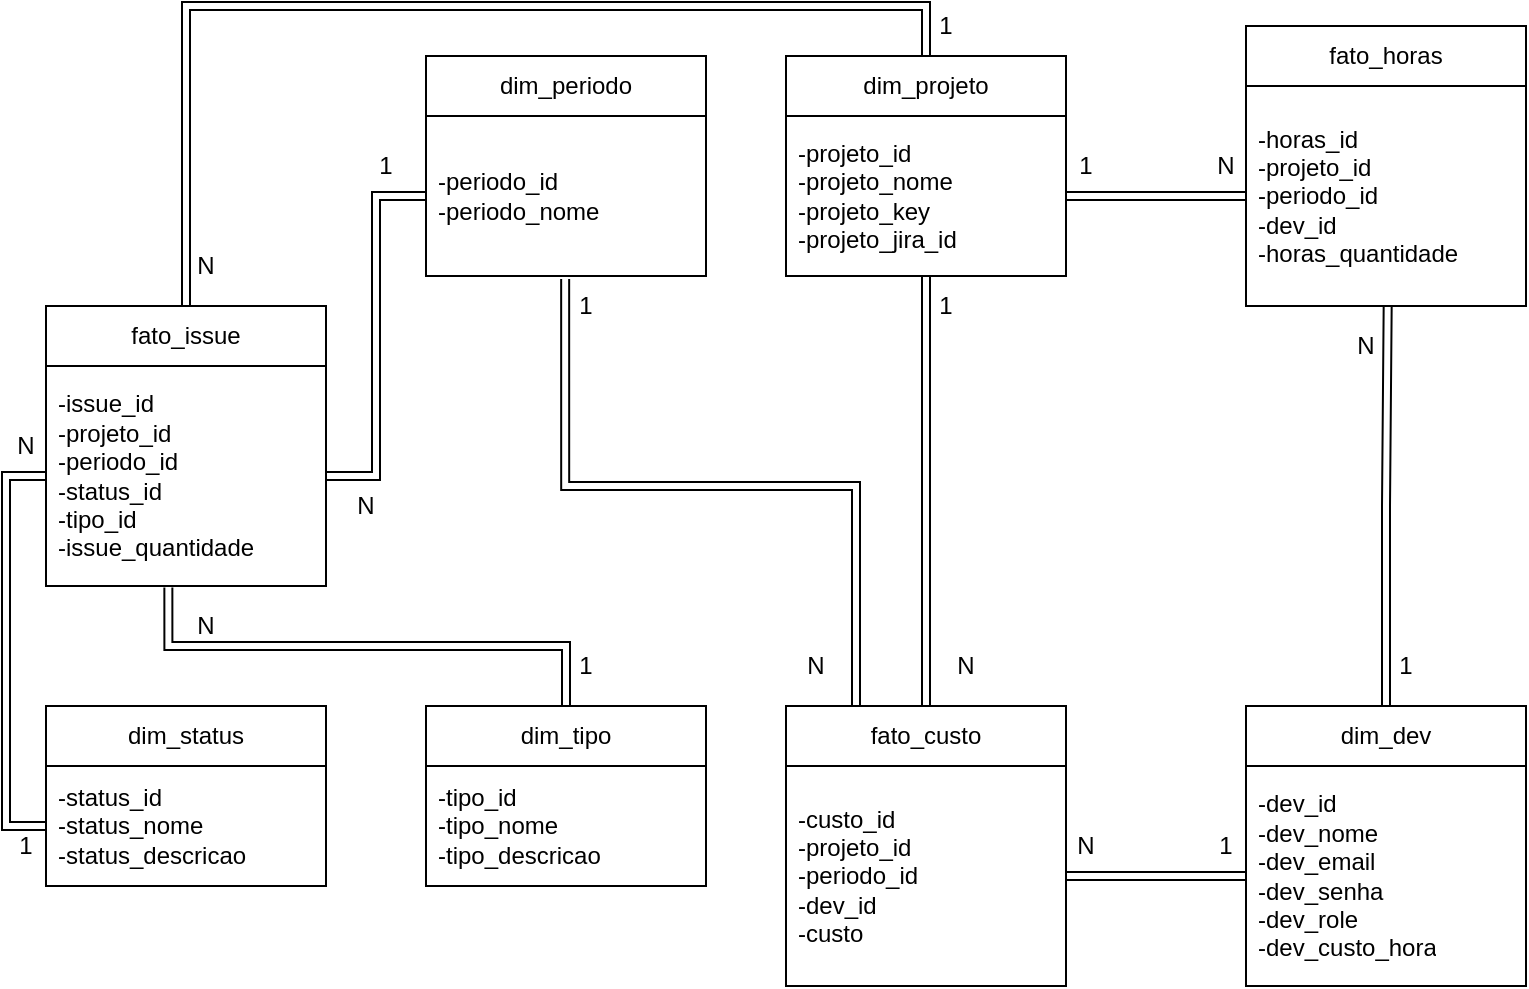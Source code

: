 <mxfile version="28.2.1">
  <diagram name="Page-1" id="N3BEE0LJzK5_qWqDAWYR">
    <mxGraphModel dx="1042" dy="527" grid="1" gridSize="10" guides="1" tooltips="1" connect="1" arrows="1" fold="1" page="1" pageScale="1" pageWidth="850" pageHeight="1100" math="0" shadow="0">
      <root>
        <mxCell id="0" />
        <mxCell id="1" parent="0" />
        <mxCell id="BUJ-Yfg4ED5g87TYFddy-1" value="fato_issue" style="swimlane;fontStyle=0;childLayout=stackLayout;horizontal=1;startSize=30;horizontalStack=0;resizeParent=1;resizeParentMax=0;resizeLast=0;collapsible=1;marginBottom=0;whiteSpace=wrap;html=1;" vertex="1" parent="1">
          <mxGeometry x="40" y="190" width="140" height="140" as="geometry" />
        </mxCell>
        <mxCell id="BUJ-Yfg4ED5g87TYFddy-2" value="-issue_id&lt;div&gt;-projeto_id&lt;/div&gt;&lt;div&gt;-periodo_id&lt;br&gt;-status_id&lt;/div&gt;&lt;div&gt;-tipo_id&lt;/div&gt;&lt;div&gt;-issue_quantidade&lt;/div&gt;" style="text;strokeColor=none;fillColor=none;align=left;verticalAlign=middle;spacingLeft=4;spacingRight=4;overflow=hidden;points=[[0,0.5],[1,0.5]];portConstraint=eastwest;rotatable=0;whiteSpace=wrap;html=1;" vertex="1" parent="BUJ-Yfg4ED5g87TYFddy-1">
          <mxGeometry y="30" width="140" height="110" as="geometry" />
        </mxCell>
        <mxCell id="BUJ-Yfg4ED5g87TYFddy-7" value="dim_tipo" style="swimlane;fontStyle=0;childLayout=stackLayout;horizontal=1;startSize=30;horizontalStack=0;resizeParent=1;resizeParentMax=0;resizeLast=0;collapsible=1;marginBottom=0;whiteSpace=wrap;html=1;" vertex="1" parent="1">
          <mxGeometry x="230" y="390" width="140" height="90" as="geometry" />
        </mxCell>
        <mxCell id="BUJ-Yfg4ED5g87TYFddy-8" value="&lt;div&gt;-tipo_id&lt;/div&gt;&lt;div&gt;-tipo_nome&lt;/div&gt;&lt;div&gt;-tipo_descricao&lt;br&gt;&lt;/div&gt;" style="text;strokeColor=none;fillColor=none;align=left;verticalAlign=middle;spacingLeft=4;spacingRight=4;overflow=hidden;points=[[0,0.5],[1,0.5]];portConstraint=eastwest;rotatable=0;whiteSpace=wrap;html=1;" vertex="1" parent="BUJ-Yfg4ED5g87TYFddy-7">
          <mxGeometry y="30" width="140" height="60" as="geometry" />
        </mxCell>
        <mxCell id="BUJ-Yfg4ED5g87TYFddy-9" value="dim_status" style="swimlane;fontStyle=0;childLayout=stackLayout;horizontal=1;startSize=30;horizontalStack=0;resizeParent=1;resizeParentMax=0;resizeLast=0;collapsible=1;marginBottom=0;whiteSpace=wrap;html=1;" vertex="1" parent="1">
          <mxGeometry x="40" y="390" width="140" height="90" as="geometry" />
        </mxCell>
        <mxCell id="BUJ-Yfg4ED5g87TYFddy-10" value="&lt;div&gt;-status_id&lt;/div&gt;&lt;div&gt;-status_nome&lt;/div&gt;&lt;div&gt;-status_descricao&lt;br&gt;&lt;/div&gt;" style="text;strokeColor=none;fillColor=none;align=left;verticalAlign=middle;spacingLeft=4;spacingRight=4;overflow=hidden;points=[[0,0.5],[1,0.5]];portConstraint=eastwest;rotatable=0;whiteSpace=wrap;html=1;" vertex="1" parent="BUJ-Yfg4ED5g87TYFddy-9">
          <mxGeometry y="30" width="140" height="60" as="geometry" />
        </mxCell>
        <mxCell id="BUJ-Yfg4ED5g87TYFddy-33" style="edgeStyle=orthogonalEdgeStyle;rounded=0;orthogonalLoop=1;jettySize=auto;html=1;entryX=0.25;entryY=0;entryDx=0;entryDy=0;shape=link;exitX=0.497;exitY=1.018;exitDx=0;exitDy=0;exitPerimeter=0;" edge="1" parent="1" source="BUJ-Yfg4ED5g87TYFddy-12" target="BUJ-Yfg4ED5g87TYFddy-15">
          <mxGeometry relative="1" as="geometry">
            <Array as="points">
              <mxPoint x="300" y="280" />
              <mxPoint x="445" y="280" />
            </Array>
          </mxGeometry>
        </mxCell>
        <mxCell id="BUJ-Yfg4ED5g87TYFddy-11" value="dim_periodo" style="swimlane;fontStyle=0;childLayout=stackLayout;horizontal=1;startSize=30;horizontalStack=0;resizeParent=1;resizeParentMax=0;resizeLast=0;collapsible=1;marginBottom=0;whiteSpace=wrap;html=1;" vertex="1" parent="1">
          <mxGeometry x="230" y="65" width="140" height="110" as="geometry" />
        </mxCell>
        <mxCell id="BUJ-Yfg4ED5g87TYFddy-12" value="&lt;div&gt;-periodo_id&lt;/div&gt;&lt;div&gt;-periodo_nome&lt;/div&gt;" style="text;strokeColor=none;fillColor=none;align=left;verticalAlign=middle;spacingLeft=4;spacingRight=4;overflow=hidden;points=[[0,0.5],[1,0.5]];portConstraint=eastwest;rotatable=0;whiteSpace=wrap;html=1;" vertex="1" parent="BUJ-Yfg4ED5g87TYFddy-11">
          <mxGeometry y="30" width="140" height="80" as="geometry" />
        </mxCell>
        <mxCell id="BUJ-Yfg4ED5g87TYFddy-27" style="edgeStyle=orthogonalEdgeStyle;rounded=0;orthogonalLoop=1;jettySize=auto;html=1;entryX=0.5;entryY=0;entryDx=0;entryDy=0;shape=link;" edge="1" parent="1" source="BUJ-Yfg4ED5g87TYFddy-13" target="BUJ-Yfg4ED5g87TYFddy-1">
          <mxGeometry relative="1" as="geometry">
            <Array as="points">
              <mxPoint x="480" y="40" />
              <mxPoint x="110" y="40" />
            </Array>
          </mxGeometry>
        </mxCell>
        <mxCell id="BUJ-Yfg4ED5g87TYFddy-29" style="edgeStyle=orthogonalEdgeStyle;rounded=0;orthogonalLoop=1;jettySize=auto;html=1;entryX=0.5;entryY=0;entryDx=0;entryDy=0;shape=link;" edge="1" parent="1" source="BUJ-Yfg4ED5g87TYFddy-13" target="BUJ-Yfg4ED5g87TYFddy-15">
          <mxGeometry relative="1" as="geometry" />
        </mxCell>
        <mxCell id="BUJ-Yfg4ED5g87TYFddy-13" value="dim_projeto" style="swimlane;fontStyle=0;childLayout=stackLayout;horizontal=1;startSize=30;horizontalStack=0;resizeParent=1;resizeParentMax=0;resizeLast=0;collapsible=1;marginBottom=0;whiteSpace=wrap;html=1;" vertex="1" parent="1">
          <mxGeometry x="410" y="65" width="140" height="110" as="geometry" />
        </mxCell>
        <mxCell id="BUJ-Yfg4ED5g87TYFddy-14" value="&lt;div&gt;-projeto_id&lt;/div&gt;&lt;div&gt;-projeto_nome&lt;/div&gt;&lt;div&gt;-projeto_key&lt;/div&gt;&lt;div&gt;-projeto_jira_id&lt;/div&gt;" style="text;strokeColor=none;fillColor=none;align=left;verticalAlign=middle;spacingLeft=4;spacingRight=4;overflow=hidden;points=[[0,0.5],[1,0.5]];portConstraint=eastwest;rotatable=0;whiteSpace=wrap;html=1;" vertex="1" parent="BUJ-Yfg4ED5g87TYFddy-13">
          <mxGeometry y="30" width="140" height="80" as="geometry" />
        </mxCell>
        <mxCell id="BUJ-Yfg4ED5g87TYFddy-15" value="fato_custo" style="swimlane;fontStyle=0;childLayout=stackLayout;horizontal=1;startSize=30;horizontalStack=0;resizeParent=1;resizeParentMax=0;resizeLast=0;collapsible=1;marginBottom=0;whiteSpace=wrap;html=1;" vertex="1" parent="1">
          <mxGeometry x="410" y="390" width="140" height="140" as="geometry" />
        </mxCell>
        <mxCell id="BUJ-Yfg4ED5g87TYFddy-16" value="-custo_id&lt;div&gt;-projeto_id&lt;/div&gt;&lt;div&gt;-periodo_id&lt;br&gt;-dev_id&lt;/div&gt;&lt;div&gt;-custo&lt;/div&gt;" style="text;strokeColor=none;fillColor=none;align=left;verticalAlign=middle;spacingLeft=4;spacingRight=4;overflow=hidden;points=[[0,0.5],[1,0.5]];portConstraint=eastwest;rotatable=0;whiteSpace=wrap;html=1;" vertex="1" parent="BUJ-Yfg4ED5g87TYFddy-15">
          <mxGeometry y="30" width="140" height="110" as="geometry" />
        </mxCell>
        <mxCell id="BUJ-Yfg4ED5g87TYFddy-17" value="dim_dev" style="swimlane;fontStyle=0;childLayout=stackLayout;horizontal=1;startSize=30;horizontalStack=0;resizeParent=1;resizeParentMax=0;resizeLast=0;collapsible=1;marginBottom=0;whiteSpace=wrap;html=1;" vertex="1" parent="1">
          <mxGeometry x="640" y="390" width="140" height="140" as="geometry" />
        </mxCell>
        <mxCell id="BUJ-Yfg4ED5g87TYFddy-18" value="&lt;div&gt;-dev_id&lt;/div&gt;&lt;div&gt;-dev_nome&lt;/div&gt;&lt;div&gt;-dev_email&lt;/div&gt;&lt;div&gt;-dev_senha&lt;/div&gt;&lt;div&gt;-dev_role&lt;/div&gt;&lt;div&gt;-dev_custo_hora&lt;/div&gt;" style="text;strokeColor=none;fillColor=none;align=left;verticalAlign=middle;spacingLeft=4;spacingRight=4;overflow=hidden;points=[[0,0.5],[1,0.5]];portConstraint=eastwest;rotatable=0;whiteSpace=wrap;html=1;" vertex="1" parent="BUJ-Yfg4ED5g87TYFddy-17">
          <mxGeometry y="30" width="140" height="110" as="geometry" />
        </mxCell>
        <mxCell id="BUJ-Yfg4ED5g87TYFddy-19" value="fato_horas" style="swimlane;fontStyle=0;childLayout=stackLayout;horizontal=1;startSize=30;horizontalStack=0;resizeParent=1;resizeParentMax=0;resizeLast=0;collapsible=1;marginBottom=0;whiteSpace=wrap;html=1;" vertex="1" parent="1">
          <mxGeometry x="640" y="50" width="140" height="140" as="geometry" />
        </mxCell>
        <mxCell id="BUJ-Yfg4ED5g87TYFddy-20" value="-horas_id&lt;div&gt;-projeto_id&lt;/div&gt;&lt;div&gt;-periodo_id&lt;br&gt;-dev_id&lt;/div&gt;&lt;div&gt;-horas_quantidade&lt;/div&gt;" style="text;strokeColor=none;fillColor=none;align=left;verticalAlign=middle;spacingLeft=4;spacingRight=4;overflow=hidden;points=[[0,0.5],[1,0.5]];portConstraint=eastwest;rotatable=0;whiteSpace=wrap;html=1;" vertex="1" parent="BUJ-Yfg4ED5g87TYFddy-19">
          <mxGeometry y="30" width="140" height="110" as="geometry" />
        </mxCell>
        <mxCell id="BUJ-Yfg4ED5g87TYFddy-22" style="edgeStyle=orthogonalEdgeStyle;rounded=0;orthogonalLoop=1;jettySize=auto;html=1;exitX=0;exitY=0.5;exitDx=0;exitDy=0;entryX=0;entryY=0.5;entryDx=0;entryDy=0;shape=link;" edge="1" parent="1" source="BUJ-Yfg4ED5g87TYFddy-10" target="BUJ-Yfg4ED5g87TYFddy-2">
          <mxGeometry relative="1" as="geometry" />
        </mxCell>
        <mxCell id="BUJ-Yfg4ED5g87TYFddy-23" style="edgeStyle=orthogonalEdgeStyle;rounded=0;orthogonalLoop=1;jettySize=auto;html=1;exitX=0.5;exitY=0;exitDx=0;exitDy=0;entryX=0.437;entryY=1.007;entryDx=0;entryDy=0;entryPerimeter=0;shape=link;" edge="1" parent="1" source="BUJ-Yfg4ED5g87TYFddy-7" target="BUJ-Yfg4ED5g87TYFddy-2">
          <mxGeometry relative="1" as="geometry" />
        </mxCell>
        <mxCell id="BUJ-Yfg4ED5g87TYFddy-28" style="edgeStyle=orthogonalEdgeStyle;rounded=0;orthogonalLoop=1;jettySize=auto;html=1;entryX=1;entryY=0.5;entryDx=0;entryDy=0;shape=link;" edge="1" parent="1" source="BUJ-Yfg4ED5g87TYFddy-12" target="BUJ-Yfg4ED5g87TYFddy-2">
          <mxGeometry relative="1" as="geometry" />
        </mxCell>
        <mxCell id="BUJ-Yfg4ED5g87TYFddy-30" style="edgeStyle=orthogonalEdgeStyle;rounded=0;orthogonalLoop=1;jettySize=auto;html=1;entryX=1;entryY=0.5;entryDx=0;entryDy=0;shape=link;" edge="1" parent="1" source="BUJ-Yfg4ED5g87TYFddy-18" target="BUJ-Yfg4ED5g87TYFddy-16">
          <mxGeometry relative="1" as="geometry" />
        </mxCell>
        <mxCell id="BUJ-Yfg4ED5g87TYFddy-31" style="edgeStyle=orthogonalEdgeStyle;rounded=0;orthogonalLoop=1;jettySize=auto;html=1;entryX=0.506;entryY=1;entryDx=0;entryDy=0;entryPerimeter=0;shape=link;" edge="1" parent="1" source="BUJ-Yfg4ED5g87TYFddy-17" target="BUJ-Yfg4ED5g87TYFddy-20">
          <mxGeometry relative="1" as="geometry" />
        </mxCell>
        <mxCell id="BUJ-Yfg4ED5g87TYFddy-32" style="edgeStyle=orthogonalEdgeStyle;rounded=0;orthogonalLoop=1;jettySize=auto;html=1;entryX=1;entryY=0.5;entryDx=0;entryDy=0;shape=link;" edge="1" parent="1" source="BUJ-Yfg4ED5g87TYFddy-20" target="BUJ-Yfg4ED5g87TYFddy-14">
          <mxGeometry relative="1" as="geometry" />
        </mxCell>
        <mxCell id="BUJ-Yfg4ED5g87TYFddy-34" value="1" style="text;strokeColor=none;align=center;fillColor=none;html=1;verticalAlign=middle;whiteSpace=wrap;rounded=0;" vertex="1" parent="1">
          <mxGeometry x="20" y="450" width="20" height="20" as="geometry" />
        </mxCell>
        <mxCell id="BUJ-Yfg4ED5g87TYFddy-35" value="1" style="text;strokeColor=none;align=center;fillColor=none;html=1;verticalAlign=middle;whiteSpace=wrap;rounded=0;" vertex="1" parent="1">
          <mxGeometry x="300" y="360" width="20" height="20" as="geometry" />
        </mxCell>
        <mxCell id="BUJ-Yfg4ED5g87TYFddy-36" value="1" style="text;strokeColor=none;align=center;fillColor=none;html=1;verticalAlign=middle;whiteSpace=wrap;rounded=0;" vertex="1" parent="1">
          <mxGeometry x="300" y="180" width="20" height="20" as="geometry" />
        </mxCell>
        <mxCell id="BUJ-Yfg4ED5g87TYFddy-37" value="1" style="text;strokeColor=none;align=center;fillColor=none;html=1;verticalAlign=middle;whiteSpace=wrap;rounded=0;" vertex="1" parent="1">
          <mxGeometry x="200" y="110" width="20" height="20" as="geometry" />
        </mxCell>
        <mxCell id="BUJ-Yfg4ED5g87TYFddy-38" value="1" style="text;strokeColor=none;align=center;fillColor=none;html=1;verticalAlign=middle;whiteSpace=wrap;rounded=0;" vertex="1" parent="1">
          <mxGeometry x="480" y="40" width="20" height="20" as="geometry" />
        </mxCell>
        <mxCell id="BUJ-Yfg4ED5g87TYFddy-39" value="1" style="text;strokeColor=none;align=center;fillColor=none;html=1;verticalAlign=middle;whiteSpace=wrap;rounded=0;" vertex="1" parent="1">
          <mxGeometry x="550" y="110" width="20" height="20" as="geometry" />
        </mxCell>
        <mxCell id="BUJ-Yfg4ED5g87TYFddy-40" value="1" style="text;strokeColor=none;align=center;fillColor=none;html=1;verticalAlign=middle;whiteSpace=wrap;rounded=0;" vertex="1" parent="1">
          <mxGeometry x="480" y="180" width="20" height="20" as="geometry" />
        </mxCell>
        <mxCell id="BUJ-Yfg4ED5g87TYFddy-41" value="1" style="text;strokeColor=none;align=center;fillColor=none;html=1;verticalAlign=middle;whiteSpace=wrap;rounded=0;" vertex="1" parent="1">
          <mxGeometry x="710" y="360" width="20" height="20" as="geometry" />
        </mxCell>
        <mxCell id="BUJ-Yfg4ED5g87TYFddy-42" value="1" style="text;strokeColor=none;align=center;fillColor=none;html=1;verticalAlign=middle;whiteSpace=wrap;rounded=0;" vertex="1" parent="1">
          <mxGeometry x="620" y="450" width="20" height="20" as="geometry" />
        </mxCell>
        <mxCell id="BUJ-Yfg4ED5g87TYFddy-43" value="N" style="text;strokeColor=none;align=center;fillColor=none;html=1;verticalAlign=middle;whiteSpace=wrap;rounded=0;" vertex="1" parent="1">
          <mxGeometry x="190" y="280" width="20" height="20" as="geometry" />
        </mxCell>
        <mxCell id="BUJ-Yfg4ED5g87TYFddy-44" value="N" style="text;strokeColor=none;align=center;fillColor=none;html=1;verticalAlign=middle;whiteSpace=wrap;rounded=0;" vertex="1" parent="1">
          <mxGeometry x="110" y="340" width="20" height="20" as="geometry" />
        </mxCell>
        <mxCell id="BUJ-Yfg4ED5g87TYFddy-45" value="N" style="text;strokeColor=none;align=center;fillColor=none;html=1;verticalAlign=middle;whiteSpace=wrap;rounded=0;" vertex="1" parent="1">
          <mxGeometry x="20" y="250" width="20" height="20" as="geometry" />
        </mxCell>
        <mxCell id="BUJ-Yfg4ED5g87TYFddy-46" value="N" style="text;strokeColor=none;align=center;fillColor=none;html=1;verticalAlign=middle;whiteSpace=wrap;rounded=0;" vertex="1" parent="1">
          <mxGeometry x="110" y="160" width="20" height="20" as="geometry" />
        </mxCell>
        <mxCell id="BUJ-Yfg4ED5g87TYFddy-47" value="N" style="text;strokeColor=none;align=center;fillColor=none;html=1;verticalAlign=middle;whiteSpace=wrap;rounded=0;" vertex="1" parent="1">
          <mxGeometry x="415" y="360" width="20" height="20" as="geometry" />
        </mxCell>
        <mxCell id="BUJ-Yfg4ED5g87TYFddy-48" value="N" style="text;strokeColor=none;align=center;fillColor=none;html=1;verticalAlign=middle;whiteSpace=wrap;rounded=0;" vertex="1" parent="1">
          <mxGeometry x="490" y="360" width="20" height="20" as="geometry" />
        </mxCell>
        <mxCell id="BUJ-Yfg4ED5g87TYFddy-49" value="N" style="text;strokeColor=none;align=center;fillColor=none;html=1;verticalAlign=middle;whiteSpace=wrap;rounded=0;" vertex="1" parent="1">
          <mxGeometry x="550" y="450" width="20" height="20" as="geometry" />
        </mxCell>
        <mxCell id="BUJ-Yfg4ED5g87TYFddy-50" value="N" style="text;strokeColor=none;align=center;fillColor=none;html=1;verticalAlign=middle;whiteSpace=wrap;rounded=0;" vertex="1" parent="1">
          <mxGeometry x="690" y="200" width="20" height="20" as="geometry" />
        </mxCell>
        <mxCell id="BUJ-Yfg4ED5g87TYFddy-51" value="N" style="text;strokeColor=none;align=center;fillColor=none;html=1;verticalAlign=middle;whiteSpace=wrap;rounded=0;" vertex="1" parent="1">
          <mxGeometry x="620" y="110" width="20" height="20" as="geometry" />
        </mxCell>
      </root>
    </mxGraphModel>
  </diagram>
</mxfile>
